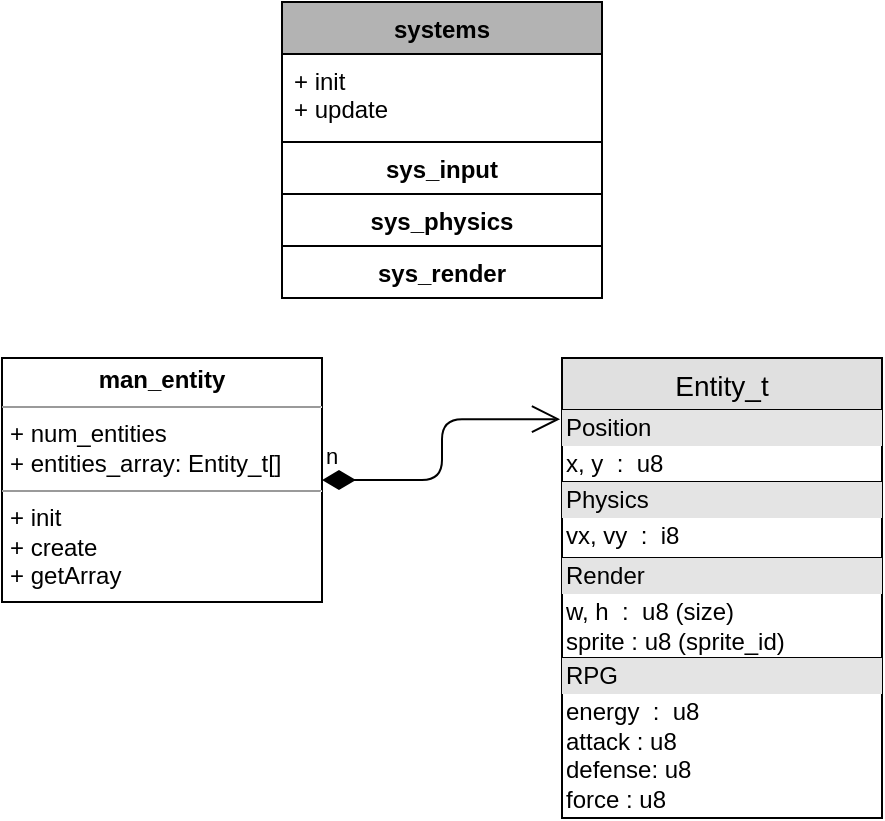 <mxfile version="12.6.5" type="device"><diagram id="1erswZqpe-E3avA4zHMf" name="Page-1"><mxGraphModel dx="779" dy="414" grid="1" gridSize="10" guides="1" tooltips="1" connect="1" arrows="1" fold="1" page="0" pageScale="1" pageWidth="827" pageHeight="1169" math="0" shadow="0"><root><mxCell id="0"/><mxCell id="1" parent="0"/><mxCell id="EGYoOEhRcSjbLGhP_W7p-1" value="Entity_t" style="swimlane;fontStyle=0;childLayout=stackLayout;horizontal=1;startSize=26;fillColor=#e0e0e0;horizontalStack=0;resizeParent=1;resizeParentMax=0;resizeLast=0;collapsible=1;marginBottom=0;swimlaneFillColor=#ffffff;align=center;fontSize=14;" parent="1" vertex="1"><mxGeometry x="320" y="368" width="160" height="230" as="geometry"/></mxCell><mxCell id="EGYoOEhRcSjbLGhP_W7p-7" value="&lt;div style=&quot;box-sizing: border-box ; width: 100% ; background: #e4e4e4 ; padding: 2px&quot;&gt;Position&lt;/div&gt;&lt;table style=&quot;width: 100% ; font-size: 1em&quot; cellpadding=&quot;2&quot; cellspacing=&quot;0&quot;&gt;&lt;tbody&gt;&lt;tr&gt;&lt;td&gt;x, y&amp;nbsp; :&amp;nbsp; u8&lt;/td&gt;&lt;td&gt;&lt;br&gt;&lt;/td&gt;&lt;/tr&gt;&lt;tr&gt;&lt;td&gt;&lt;br&gt;&lt;/td&gt;&lt;td&gt;&lt;br&gt;&lt;/td&gt;&lt;/tr&gt;&lt;tr&gt;&lt;td&gt;&lt;/td&gt;&lt;td&gt;&lt;br&gt;&lt;/td&gt;&lt;/tr&gt;&lt;/tbody&gt;&lt;/table&gt;" style="verticalAlign=top;align=left;overflow=fill;html=1;" parent="EGYoOEhRcSjbLGhP_W7p-1" vertex="1"><mxGeometry y="26" width="160" height="36" as="geometry"/></mxCell><mxCell id="EGYoOEhRcSjbLGhP_W7p-8" value="&lt;div style=&quot;box-sizing: border-box ; width: 100% ; background: #e4e4e4 ; padding: 2px&quot;&gt;Physics&lt;/div&gt;&lt;table style=&quot;width: 100% ; font-size: 1em&quot; cellpadding=&quot;2&quot; cellspacing=&quot;0&quot;&gt;&lt;tbody&gt;&lt;tr&gt;&lt;td&gt;vx, vy&amp;nbsp; :&amp;nbsp; i8&lt;/td&gt;&lt;td&gt;&lt;br&gt;&lt;/td&gt;&lt;/tr&gt;&lt;tr&gt;&lt;td&gt;&lt;br&gt;&lt;/td&gt;&lt;td&gt;&lt;br&gt;&lt;/td&gt;&lt;/tr&gt;&lt;tr&gt;&lt;td&gt;&lt;/td&gt;&lt;td&gt;&lt;br&gt;&lt;/td&gt;&lt;/tr&gt;&lt;/tbody&gt;&lt;/table&gt;" style="verticalAlign=top;align=left;overflow=fill;html=1;" parent="EGYoOEhRcSjbLGhP_W7p-1" vertex="1"><mxGeometry y="62" width="160" height="38" as="geometry"/></mxCell><mxCell id="EGYoOEhRcSjbLGhP_W7p-5" value="&lt;div style=&quot;box-sizing: border-box ; width: 100% ; background: #e4e4e4 ; padding: 2px&quot;&gt;Render&lt;/div&gt;&lt;table style=&quot;width: 100% ; font-size: 1em&quot; cellpadding=&quot;2&quot; cellspacing=&quot;0&quot;&gt;&lt;tbody&gt;&lt;tr&gt;&lt;td&gt;w, h&amp;nbsp; :&amp;nbsp; u8 (size)&lt;br&gt;sprite : u8 (sprite_id)&lt;/td&gt;&lt;td&gt;&lt;br&gt;&lt;/td&gt;&lt;/tr&gt;&lt;tr&gt;&lt;td&gt;&lt;br&gt;&lt;/td&gt;&lt;td&gt;&lt;br&gt;&lt;/td&gt;&lt;/tr&gt;&lt;tr&gt;&lt;td&gt;&lt;/td&gt;&lt;td&gt;&lt;br&gt;&lt;/td&gt;&lt;/tr&gt;&lt;/tbody&gt;&lt;/table&gt;" style="verticalAlign=top;align=left;overflow=fill;html=1;" parent="EGYoOEhRcSjbLGhP_W7p-1" vertex="1"><mxGeometry y="100" width="160" height="50" as="geometry"/></mxCell><mxCell id="9XX3_JJkWJKdDdB3by-F-3" value="&lt;div style=&quot;box-sizing: border-box ; width: 100% ; background: #e4e4e4 ; padding: 2px&quot;&gt;RPG&lt;/div&gt;&lt;table style=&quot;width: 100% ; font-size: 1em&quot; cellpadding=&quot;2&quot; cellspacing=&quot;0&quot;&gt;&lt;tbody&gt;&lt;tr&gt;&lt;td&gt;energy&amp;nbsp; :&amp;nbsp; u8&lt;br&gt;attack : u8&lt;br&gt;defense: u8&lt;br&gt;force : u8&lt;/td&gt;&lt;td&gt;&lt;br&gt;&lt;/td&gt;&lt;/tr&gt;&lt;tr&gt;&lt;td&gt;&lt;br&gt;&lt;/td&gt;&lt;td&gt;&lt;br&gt;&lt;/td&gt;&lt;/tr&gt;&lt;tr&gt;&lt;td&gt;&lt;/td&gt;&lt;td&gt;&lt;br&gt;&lt;/td&gt;&lt;/tr&gt;&lt;/tbody&gt;&lt;/table&gt;" style="verticalAlign=top;align=left;overflow=fill;html=1;" parent="EGYoOEhRcSjbLGhP_W7p-1" vertex="1"><mxGeometry y="150" width="160" height="80" as="geometry"/></mxCell><mxCell id="EGYoOEhRcSjbLGhP_W7p-40" value="systems" style="swimlane;fontStyle=1;align=center;verticalAlign=top;childLayout=stackLayout;horizontal=1;startSize=26;horizontalStack=0;resizeParent=1;resizeParentMax=0;resizeLast=0;collapsible=1;marginBottom=0;fillColor=#B3B3B3;" parent="1" vertex="1"><mxGeometry x="180" y="190" width="160" height="148" as="geometry"><mxRectangle x="360" y="79" width="80" height="26" as="alternateBounds"/></mxGeometry></mxCell><mxCell id="EGYoOEhRcSjbLGhP_W7p-43" value="+ init&#10;+ update" style="text;strokeColor=none;fillColor=none;align=left;verticalAlign=top;spacingLeft=4;spacingRight=4;overflow=hidden;rotatable=0;points=[[0,0.5],[1,0.5]];portConstraint=eastwest;" parent="EGYoOEhRcSjbLGhP_W7p-40" vertex="1"><mxGeometry y="26" width="160" height="44" as="geometry"/></mxCell><mxCell id="EGYoOEhRcSjbLGhP_W7p-23" value="sys_input" style="swimlane;fontStyle=1;align=center;verticalAlign=top;childLayout=stackLayout;horizontal=1;startSize=26;horizontalStack=0;resizeParent=1;resizeParentMax=0;resizeLast=0;collapsible=1;marginBottom=0;" parent="EGYoOEhRcSjbLGhP_W7p-40" vertex="1" collapsed="1"><mxGeometry y="70" width="160" height="26" as="geometry"><mxRectangle y="70" width="160" height="90" as="alternateBounds"/></mxGeometry></mxCell><mxCell id="EGYoOEhRcSjbLGhP_W7p-24" value="Entity[0]: -" style="text;strokeColor=none;fillColor=none;align=left;verticalAlign=top;spacingLeft=4;spacingRight=4;overflow=hidden;rotatable=0;points=[[0,0.5],[1,0.5]];portConstraint=eastwest;" parent="EGYoOEhRcSjbLGhP_W7p-23" vertex="1"><mxGeometry y="26" width="160" height="34" as="geometry"/></mxCell><mxCell id="EGYoOEhRcSjbLGhP_W7p-25" value="" style="line;strokeWidth=1;fillColor=none;align=left;verticalAlign=middle;spacingTop=-1;spacingLeft=3;spacingRight=3;rotatable=0;labelPosition=right;points=[];portConstraint=eastwest;" parent="EGYoOEhRcSjbLGhP_W7p-23" vertex="1"><mxGeometry y="60" width="160" height="8" as="geometry"/></mxCell><mxCell id="EGYoOEhRcSjbLGhP_W7p-26" value="Entity[0]: Physics" style="text;strokeColor=none;fillColor=none;align=left;verticalAlign=top;spacingLeft=4;spacingRight=4;overflow=hidden;rotatable=0;points=[[0,0.5],[1,0.5]];portConstraint=eastwest;" parent="EGYoOEhRcSjbLGhP_W7p-23" vertex="1"><mxGeometry y="68" width="160" height="22" as="geometry"/></mxCell><mxCell id="9XX3_JJkWJKdDdB3by-F-5" value="sys_physics" style="swimlane;fontStyle=1;align=center;verticalAlign=top;childLayout=stackLayout;horizontal=1;startSize=26;horizontalStack=0;resizeParent=1;resizeParentMax=0;resizeLast=0;collapsible=1;marginBottom=0;" parent="EGYoOEhRcSjbLGhP_W7p-40" vertex="1" collapsed="1"><mxGeometry y="96" width="160" height="26" as="geometry"><mxRectangle y="96" width="160" height="90" as="alternateBounds"/></mxGeometry></mxCell><mxCell id="9XX3_JJkWJKdDdB3by-F-6" value="Entity[]: Position, Physics" style="text;strokeColor=none;fillColor=none;align=left;verticalAlign=top;spacingLeft=4;spacingRight=4;overflow=hidden;rotatable=0;points=[[0,0.5],[1,0.5]];portConstraint=eastwest;" parent="9XX3_JJkWJKdDdB3by-F-5" vertex="1"><mxGeometry y="26" width="160" height="34" as="geometry"/></mxCell><mxCell id="9XX3_JJkWJKdDdB3by-F-7" value="" style="line;strokeWidth=1;fillColor=none;align=left;verticalAlign=middle;spacingTop=-1;spacingLeft=3;spacingRight=3;rotatable=0;labelPosition=right;points=[];portConstraint=eastwest;" parent="9XX3_JJkWJKdDdB3by-F-5" vertex="1"><mxGeometry y="60" width="160" height="8" as="geometry"/></mxCell><mxCell id="9XX3_JJkWJKdDdB3by-F-8" value="Entity[]: Position" style="text;strokeColor=none;fillColor=none;align=left;verticalAlign=top;spacingLeft=4;spacingRight=4;overflow=hidden;rotatable=0;points=[[0,0.5],[1,0.5]];portConstraint=eastwest;" parent="9XX3_JJkWJKdDdB3by-F-5" vertex="1"><mxGeometry y="68" width="160" height="22" as="geometry"/></mxCell><mxCell id="9XX3_JJkWJKdDdB3by-F-9" value="sys_render" style="swimlane;fontStyle=1;align=center;verticalAlign=top;childLayout=stackLayout;horizontal=1;startSize=26;horizontalStack=0;resizeParent=1;resizeParentMax=0;resizeLast=0;collapsible=1;marginBottom=0;" parent="EGYoOEhRcSjbLGhP_W7p-40" vertex="1" collapsed="1"><mxGeometry y="122" width="160" height="26" as="geometry"><mxRectangle y="122" width="160" height="90" as="alternateBounds"/></mxGeometry></mxCell><mxCell id="9XX3_JJkWJKdDdB3by-F-10" value="Entity[]: Position, Render" style="text;strokeColor=none;fillColor=none;align=left;verticalAlign=top;spacingLeft=4;spacingRight=4;overflow=hidden;rotatable=0;points=[[0,0.5],[1,0.5]];portConstraint=eastwest;" parent="9XX3_JJkWJKdDdB3by-F-9" vertex="1"><mxGeometry y="26" width="160" height="34" as="geometry"/></mxCell><mxCell id="9XX3_JJkWJKdDdB3by-F-11" value="" style="line;strokeWidth=1;fillColor=none;align=left;verticalAlign=middle;spacingTop=-1;spacingLeft=3;spacingRight=3;rotatable=0;labelPosition=right;points=[];portConstraint=eastwest;" parent="9XX3_JJkWJKdDdB3by-F-9" vertex="1"><mxGeometry y="60" width="160" height="8" as="geometry"/></mxCell><mxCell id="9XX3_JJkWJKdDdB3by-F-12" value="Entity[]: -" style="text;strokeColor=none;fillColor=none;align=left;verticalAlign=top;spacingLeft=4;spacingRight=4;overflow=hidden;rotatable=0;points=[[0,0.5],[1,0.5]];portConstraint=eastwest;" parent="9XX3_JJkWJKdDdB3by-F-9" vertex="1"><mxGeometry y="68" width="160" height="22" as="geometry"/></mxCell><mxCell id="EGYoOEhRcSjbLGhP_W7p-71" value="&lt;p style=&quot;margin: 0px ; margin-top: 4px ; text-align: center&quot;&gt;&lt;b&gt;man_entity&lt;/b&gt;&lt;/p&gt;&lt;hr size=&quot;1&quot;&gt;&lt;p style=&quot;margin: 0px ; margin-left: 4px&quot;&gt;+ num_entities&lt;/p&gt;&lt;p style=&quot;margin: 0px ; margin-left: 4px&quot;&gt;+ entities_array: Entity_t[]&lt;/p&gt;&lt;hr size=&quot;1&quot;&gt;&lt;p style=&quot;margin: 0px ; margin-left: 4px&quot;&gt;+ init&lt;/p&gt;&lt;p style=&quot;margin: 0px ; margin-left: 4px&quot;&gt;+ create&lt;/p&gt;&lt;p style=&quot;margin: 0px ; margin-left: 4px&quot;&gt;&lt;span&gt;+ getArray&lt;/span&gt;&lt;br&gt;&lt;/p&gt;" style="verticalAlign=top;align=left;overflow=fill;fontSize=12;fontFamily=Helvetica;html=1;" parent="1" vertex="1"><mxGeometry x="40" y="368" width="160" height="122" as="geometry"/></mxCell><mxCell id="9XX3_JJkWJKdDdB3by-F-1" value="n" style="endArrow=open;html=1;endSize=12;startArrow=diamondThin;startSize=14;startFill=1;edgeStyle=orthogonalEdgeStyle;align=left;verticalAlign=bottom;exitX=1;exitY=0.5;exitDx=0;exitDy=0;entryX=-0.006;entryY=0.133;entryDx=0;entryDy=0;entryPerimeter=0;" parent="1" source="EGYoOEhRcSjbLGhP_W7p-71" target="EGYoOEhRcSjbLGhP_W7p-1" edge="1"><mxGeometry x="-1" y="3" relative="1" as="geometry"><mxPoint x="230" y="430" as="sourcePoint"/><mxPoint x="390" y="430" as="targetPoint"/></mxGeometry></mxCell></root></mxGraphModel></diagram></mxfile>